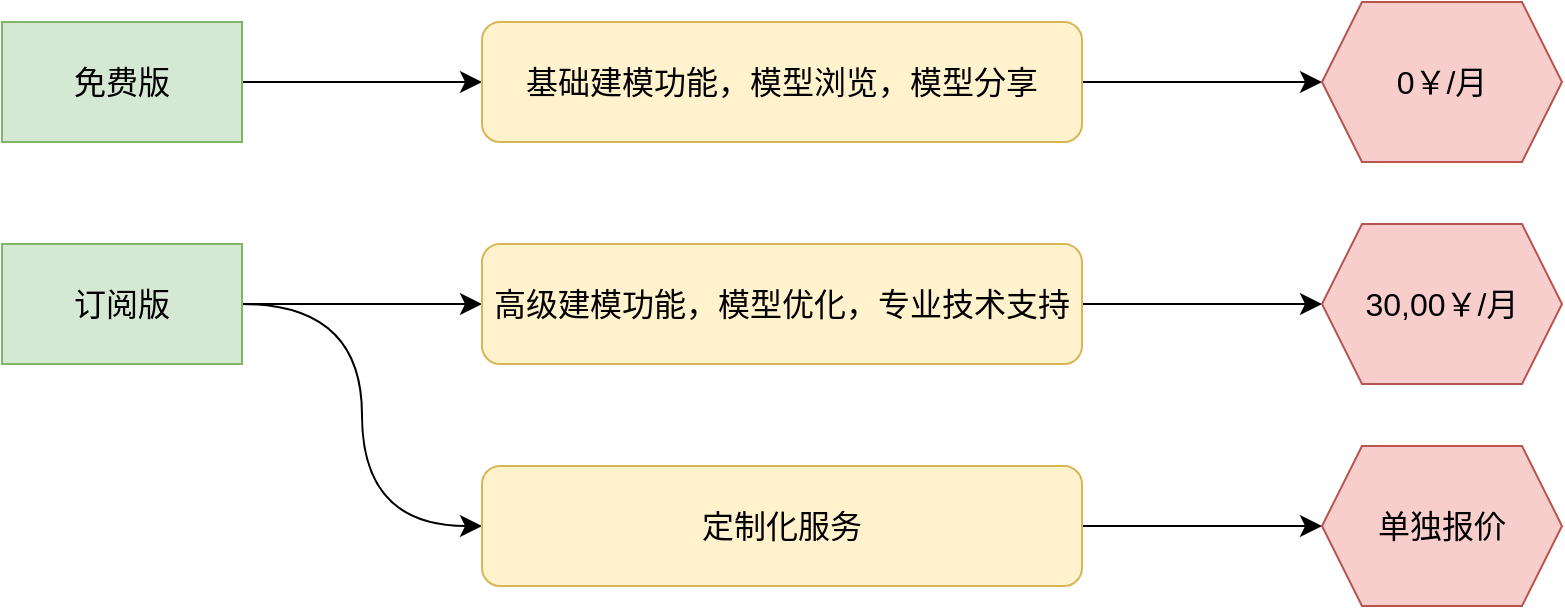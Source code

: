 <mxfile version="26.2.10">
  <diagram name="第 1 页" id="T-IgJ6nV17lonFy1acR-">
    <mxGraphModel dx="2356" dy="902" grid="0" gridSize="10" guides="1" tooltips="1" connect="1" arrows="1" fold="1" page="0" pageScale="1" pageWidth="827" pageHeight="1169" math="0" shadow="0">
      <root>
        <mxCell id="0" />
        <mxCell id="1" parent="0" />
        <mxCell id="pBlUL2c_ZpOvYH_aYNHn-12" style="edgeStyle=none;curved=1;rounded=0;orthogonalLoop=1;jettySize=auto;html=1;fontSize=16;startSize=8;endSize=8;" edge="1" parent="1" source="pBlUL2c_ZpOvYH_aYNHn-1" target="pBlUL2c_ZpOvYH_aYNHn-4">
          <mxGeometry relative="1" as="geometry" />
        </mxCell>
        <mxCell id="pBlUL2c_ZpOvYH_aYNHn-1" value="免费版" style="rounded=0;whiteSpace=wrap;html=1;fontSize=16;fillColor=#d5e8d4;strokeColor=#82b366;" vertex="1" parent="1">
          <mxGeometry x="-558" y="115" width="120" height="60" as="geometry" />
        </mxCell>
        <mxCell id="pBlUL2c_ZpOvYH_aYNHn-10" style="edgeStyle=none;curved=1;rounded=0;orthogonalLoop=1;jettySize=auto;html=1;fontSize=16;startSize=8;endSize=8;" edge="1" parent="1" source="pBlUL2c_ZpOvYH_aYNHn-2" target="pBlUL2c_ZpOvYH_aYNHn-7">
          <mxGeometry relative="1" as="geometry" />
        </mxCell>
        <mxCell id="pBlUL2c_ZpOvYH_aYNHn-11" style="edgeStyle=orthogonalEdgeStyle;rounded=0;orthogonalLoop=1;jettySize=auto;html=1;exitX=1;exitY=0.5;exitDx=0;exitDy=0;entryX=0;entryY=0.5;entryDx=0;entryDy=0;fontSize=16;startSize=8;endSize=8;curved=1;" edge="1" parent="1" source="pBlUL2c_ZpOvYH_aYNHn-2" target="pBlUL2c_ZpOvYH_aYNHn-8">
          <mxGeometry relative="1" as="geometry" />
        </mxCell>
        <mxCell id="pBlUL2c_ZpOvYH_aYNHn-2" value="订阅版" style="rounded=0;whiteSpace=wrap;html=1;fontSize=16;fillColor=#d5e8d4;strokeColor=#82b366;" vertex="1" parent="1">
          <mxGeometry x="-558" y="226" width="120" height="60" as="geometry" />
        </mxCell>
        <mxCell id="pBlUL2c_ZpOvYH_aYNHn-13" style="edgeStyle=none;curved=1;rounded=0;orthogonalLoop=1;jettySize=auto;html=1;entryX=0;entryY=0.5;entryDx=0;entryDy=0;fontSize=16;startSize=8;endSize=8;" edge="1" parent="1" source="pBlUL2c_ZpOvYH_aYNHn-4">
          <mxGeometry relative="1" as="geometry">
            <mxPoint x="102" y="145" as="targetPoint" />
          </mxGeometry>
        </mxCell>
        <mxCell id="pBlUL2c_ZpOvYH_aYNHn-4" value="&lt;p&gt;基础建模功能，模型浏览，模型分享&lt;/p&gt;" style="rounded=1;whiteSpace=wrap;html=1;fontSize=16;fillColor=#fff2cc;strokeColor=#d6b656;" vertex="1" parent="1">
          <mxGeometry x="-318" y="115" width="300" height="60" as="geometry" />
        </mxCell>
        <mxCell id="pBlUL2c_ZpOvYH_aYNHn-16" style="edgeStyle=none;curved=1;rounded=0;orthogonalLoop=1;jettySize=auto;html=1;entryX=0;entryY=0.5;entryDx=0;entryDy=0;fontSize=16;startSize=8;endSize=8;" edge="1" parent="1" source="pBlUL2c_ZpOvYH_aYNHn-7">
          <mxGeometry relative="1" as="geometry">
            <mxPoint x="102" y="256" as="targetPoint" />
          </mxGeometry>
        </mxCell>
        <mxCell id="pBlUL2c_ZpOvYH_aYNHn-7" value="高级建模功能，模型优化，专业技术支持" style="rounded=1;whiteSpace=wrap;html=1;fontSize=16;fillColor=#fff2cc;strokeColor=#d6b656;" vertex="1" parent="1">
          <mxGeometry x="-318" y="226" width="300" height="60" as="geometry" />
        </mxCell>
        <mxCell id="pBlUL2c_ZpOvYH_aYNHn-17" style="edgeStyle=none;curved=1;rounded=0;orthogonalLoop=1;jettySize=auto;html=1;entryX=0;entryY=0.5;entryDx=0;entryDy=0;fontSize=16;startSize=8;endSize=8;" edge="1" parent="1" source="pBlUL2c_ZpOvYH_aYNHn-8">
          <mxGeometry relative="1" as="geometry">
            <mxPoint x="102" y="367" as="targetPoint" />
          </mxGeometry>
        </mxCell>
        <mxCell id="pBlUL2c_ZpOvYH_aYNHn-8" value="定制化服务" style="rounded=1;whiteSpace=wrap;html=1;fontSize=16;fillColor=#fff2cc;strokeColor=#d6b656;" vertex="1" parent="1">
          <mxGeometry x="-318" y="337" width="300" height="60" as="geometry" />
        </mxCell>
        <mxCell id="pBlUL2c_ZpOvYH_aYNHn-18" value="0￥/月" style="shape=hexagon;perimeter=hexagonPerimeter2;whiteSpace=wrap;html=1;fixedSize=1;fontSize=16;fillColor=#f8cecc;strokeColor=#b85450;" vertex="1" parent="1">
          <mxGeometry x="102" y="105" width="120" height="80" as="geometry" />
        </mxCell>
        <mxCell id="pBlUL2c_ZpOvYH_aYNHn-19" value="30,00￥/月" style="shape=hexagon;perimeter=hexagonPerimeter2;whiteSpace=wrap;html=1;fixedSize=1;fontSize=16;fillColor=#f8cecc;strokeColor=#b85450;" vertex="1" parent="1">
          <mxGeometry x="102" y="216" width="120" height="80" as="geometry" />
        </mxCell>
        <mxCell id="pBlUL2c_ZpOvYH_aYNHn-20" value="单独报价" style="shape=hexagon;perimeter=hexagonPerimeter2;whiteSpace=wrap;html=1;fixedSize=1;fontSize=16;fillColor=#f8cecc;strokeColor=#b85450;" vertex="1" parent="1">
          <mxGeometry x="102" y="327" width="120" height="80" as="geometry" />
        </mxCell>
      </root>
    </mxGraphModel>
  </diagram>
</mxfile>

